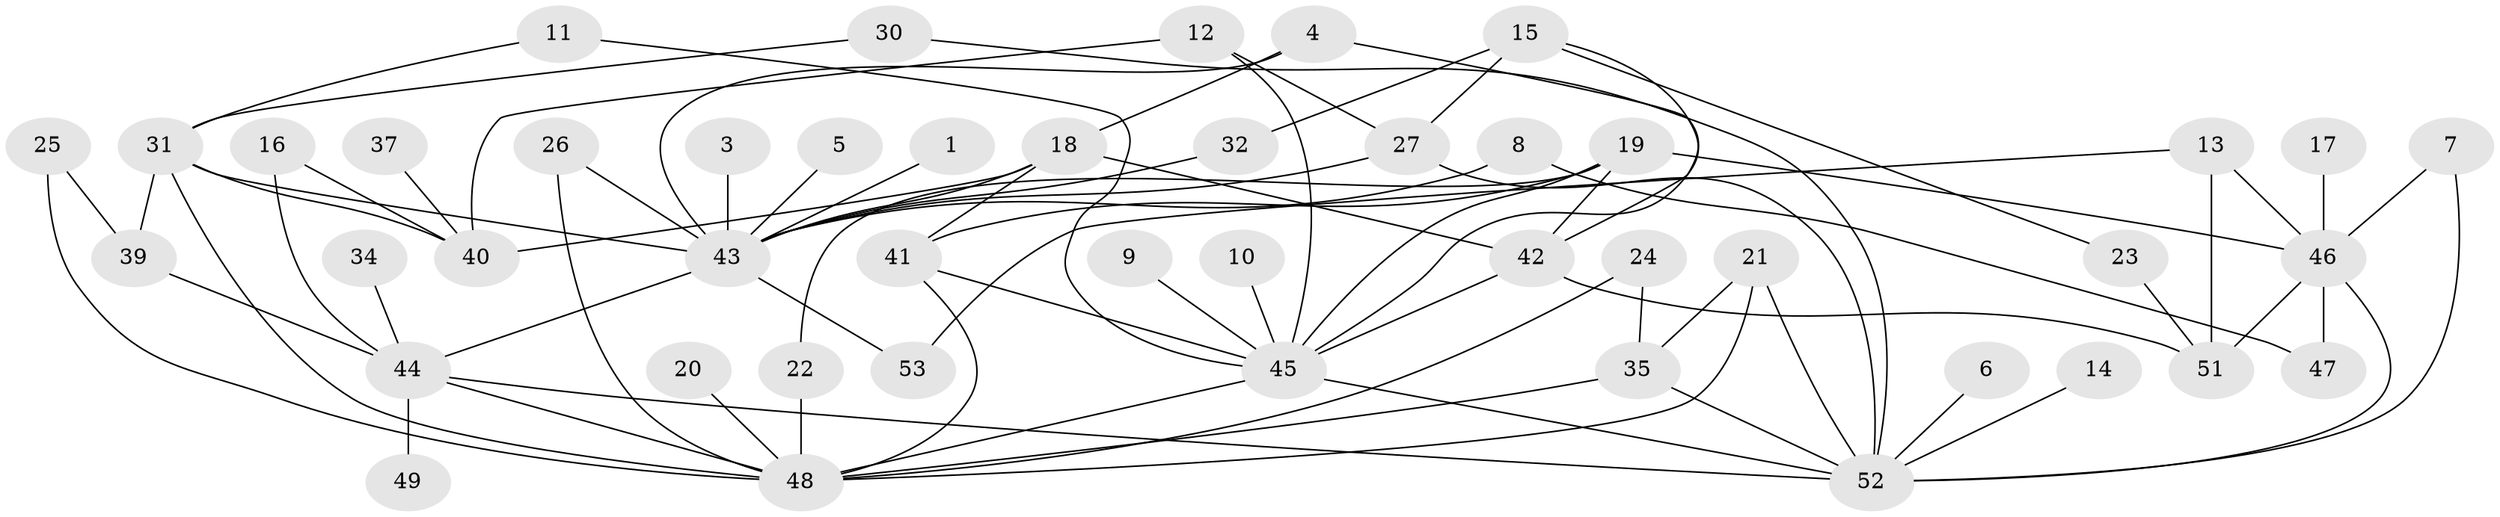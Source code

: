 // original degree distribution, {2: 0.2571428571428571, 1: 0.2, 4: 0.11428571428571428, 3: 0.22857142857142856, 0: 0.06666666666666667, 5: 0.10476190476190476, 6: 0.02857142857142857}
// Generated by graph-tools (version 1.1) at 2025/25/03/09/25 03:25:20]
// undirected, 46 vertices, 78 edges
graph export_dot {
graph [start="1"]
  node [color=gray90,style=filled];
  1;
  3;
  4;
  5;
  6;
  7;
  8;
  9;
  10;
  11;
  12;
  13;
  14;
  15;
  16;
  17;
  18;
  19;
  20;
  21;
  22;
  23;
  24;
  25;
  26;
  27;
  30;
  31;
  32;
  34;
  35;
  37;
  39;
  40;
  41;
  42;
  43;
  44;
  45;
  46;
  47;
  48;
  49;
  51;
  52;
  53;
  1 -- 43 [weight=1.0];
  3 -- 43 [weight=1.0];
  4 -- 18 [weight=1.0];
  4 -- 42 [weight=1.0];
  4 -- 43 [weight=1.0];
  5 -- 43 [weight=1.0];
  6 -- 52 [weight=1.0];
  7 -- 46 [weight=1.0];
  7 -- 52 [weight=1.0];
  8 -- 43 [weight=1.0];
  8 -- 47 [weight=1.0];
  9 -- 45 [weight=1.0];
  10 -- 45 [weight=1.0];
  11 -- 31 [weight=1.0];
  11 -- 45 [weight=1.0];
  12 -- 27 [weight=1.0];
  12 -- 40 [weight=1.0];
  12 -- 45 [weight=1.0];
  13 -- 46 [weight=1.0];
  13 -- 51 [weight=1.0];
  13 -- 53 [weight=1.0];
  14 -- 52 [weight=1.0];
  15 -- 23 [weight=1.0];
  15 -- 27 [weight=1.0];
  15 -- 32 [weight=1.0];
  15 -- 45 [weight=1.0];
  16 -- 40 [weight=1.0];
  16 -- 44 [weight=1.0];
  17 -- 46 [weight=1.0];
  18 -- 40 [weight=1.0];
  18 -- 41 [weight=1.0];
  18 -- 42 [weight=1.0];
  18 -- 43 [weight=1.0];
  19 -- 22 [weight=1.0];
  19 -- 41 [weight=1.0];
  19 -- 42 [weight=1.0];
  19 -- 45 [weight=1.0];
  19 -- 46 [weight=1.0];
  20 -- 48 [weight=1.0];
  21 -- 35 [weight=2.0];
  21 -- 48 [weight=1.0];
  21 -- 52 [weight=1.0];
  22 -- 48 [weight=1.0];
  23 -- 51 [weight=1.0];
  24 -- 35 [weight=1.0];
  24 -- 48 [weight=1.0];
  25 -- 39 [weight=1.0];
  25 -- 48 [weight=1.0];
  26 -- 43 [weight=1.0];
  26 -- 48 [weight=1.0];
  27 -- 43 [weight=2.0];
  27 -- 52 [weight=1.0];
  30 -- 31 [weight=1.0];
  30 -- 52 [weight=1.0];
  31 -- 39 [weight=2.0];
  31 -- 40 [weight=2.0];
  31 -- 43 [weight=1.0];
  31 -- 48 [weight=1.0];
  32 -- 43 [weight=1.0];
  34 -- 44 [weight=1.0];
  35 -- 48 [weight=1.0];
  35 -- 52 [weight=1.0];
  37 -- 40 [weight=1.0];
  39 -- 44 [weight=1.0];
  41 -- 45 [weight=1.0];
  41 -- 48 [weight=1.0];
  42 -- 45 [weight=1.0];
  42 -- 51 [weight=1.0];
  43 -- 44 [weight=1.0];
  43 -- 53 [weight=1.0];
  44 -- 48 [weight=1.0];
  44 -- 49 [weight=1.0];
  44 -- 52 [weight=1.0];
  45 -- 48 [weight=1.0];
  45 -- 52 [weight=1.0];
  46 -- 47 [weight=1.0];
  46 -- 51 [weight=1.0];
  46 -- 52 [weight=1.0];
}
